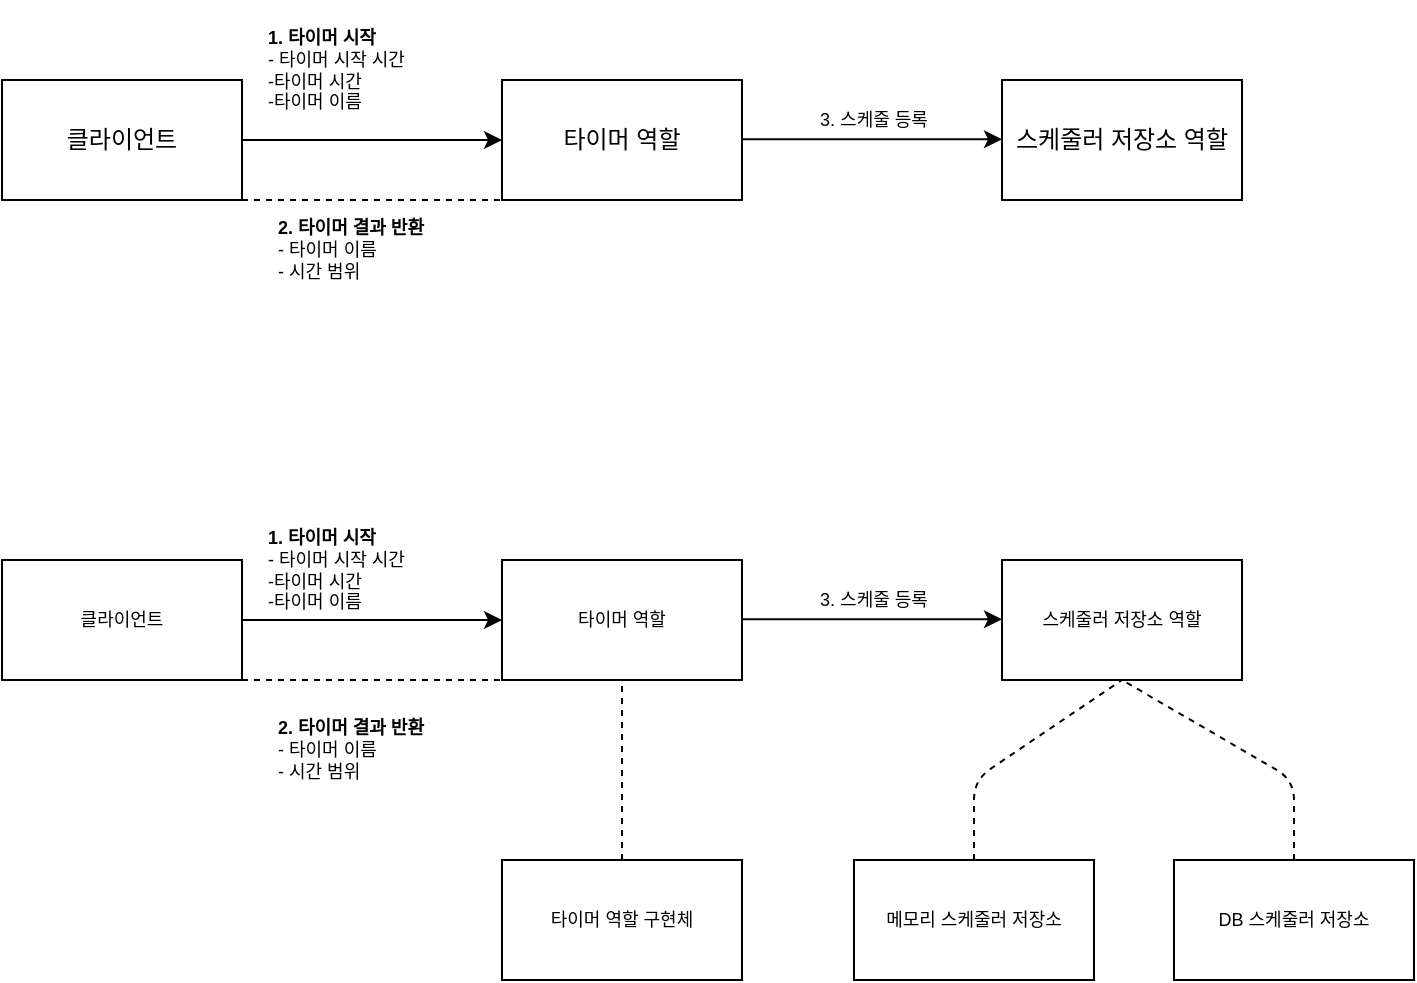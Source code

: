 <mxfile version="13.10.9" type="device"><diagram id="C5RBs43oDa-KdzZeNtuy" name="Page-1"><mxGraphModel dx="983" dy="517" grid="1" gridSize="10" guides="1" tooltips="1" connect="1" arrows="1" fold="1" page="1" pageScale="1" pageWidth="827" pageHeight="1169" math="0" shadow="0"><root><mxCell id="WIyWlLk6GJQsqaUBKTNV-0"/><mxCell id="WIyWlLk6GJQsqaUBKTNV-1" parent="WIyWlLk6GJQsqaUBKTNV-0"/><mxCell id="yVJbCz3WBtloOhueqQ3N-0" value="클라이언트" style="rounded=0;whiteSpace=wrap;html=1;" vertex="1" parent="WIyWlLk6GJQsqaUBKTNV-1"><mxGeometry x="104" y="90" width="120" height="60" as="geometry"/></mxCell><mxCell id="yVJbCz3WBtloOhueqQ3N-1" value="타이머 역할" style="rounded=0;whiteSpace=wrap;html=1;" vertex="1" parent="WIyWlLk6GJQsqaUBKTNV-1"><mxGeometry x="354" y="90" width="120" height="60" as="geometry"/></mxCell><mxCell id="yVJbCz3WBtloOhueqQ3N-2" value="스케줄러 저장소 역할" style="rounded=0;whiteSpace=wrap;html=1;" vertex="1" parent="WIyWlLk6GJQsqaUBKTNV-1"><mxGeometry x="604" y="90" width="120" height="60" as="geometry"/></mxCell><mxCell id="yVJbCz3WBtloOhueqQ3N-3" value="" style="endArrow=classic;html=1;exitX=1;exitY=0.5;exitDx=0;exitDy=0;entryX=0;entryY=0.5;entryDx=0;entryDy=0;" edge="1" parent="WIyWlLk6GJQsqaUBKTNV-1" source="yVJbCz3WBtloOhueqQ3N-0" target="yVJbCz3WBtloOhueqQ3N-1"><mxGeometry width="50" height="50" relative="1" as="geometry"><mxPoint x="384" y="160" as="sourcePoint"/><mxPoint x="294" y="120" as="targetPoint"/></mxGeometry></mxCell><mxCell id="yVJbCz3WBtloOhueqQ3N-4" value="" style="endArrow=classic;html=1;exitX=1;exitY=0.5;exitDx=0;exitDy=0;entryX=0;entryY=0.5;entryDx=0;entryDy=0;" edge="1" parent="WIyWlLk6GJQsqaUBKTNV-1"><mxGeometry width="50" height="50" relative="1" as="geometry"><mxPoint x="474" y="119.66" as="sourcePoint"/><mxPoint x="604" y="119.66" as="targetPoint"/></mxGeometry></mxCell><mxCell id="yVJbCz3WBtloOhueqQ3N-6" value="&lt;b&gt;2. 타이머 결과 반환&lt;br&gt;&lt;/b&gt;- 타이머 이름&lt;br&gt;- 시간 범위" style="text;html=1;strokeColor=none;fillColor=none;align=left;verticalAlign=middle;whiteSpace=wrap;rounded=0;fontSize=9;" vertex="1" parent="WIyWlLk6GJQsqaUBKTNV-1"><mxGeometry x="240.42" y="150" width="90" height="50" as="geometry"/></mxCell><mxCell id="yVJbCz3WBtloOhueqQ3N-7" value="" style="endArrow=none;dashed=1;html=1;fontSize=9;entryX=0;entryY=1;entryDx=0;entryDy=0;exitX=1;exitY=1;exitDx=0;exitDy=0;" edge="1" parent="WIyWlLk6GJQsqaUBKTNV-1" source="yVJbCz3WBtloOhueqQ3N-0" target="yVJbCz3WBtloOhueqQ3N-1"><mxGeometry width="50" height="50" relative="1" as="geometry"><mxPoint x="230" y="140" as="sourcePoint"/><mxPoint x="300" y="120" as="targetPoint"/></mxGeometry></mxCell><mxCell id="yVJbCz3WBtloOhueqQ3N-8" value="3. 스케줄 등록" style="text;html=1;strokeColor=none;fillColor=none;align=center;verticalAlign=middle;whiteSpace=wrap;rounded=0;fontSize=9;" vertex="1" parent="WIyWlLk6GJQsqaUBKTNV-1"><mxGeometry x="490" y="100" width="100" height="20" as="geometry"/></mxCell><mxCell id="yVJbCz3WBtloOhueqQ3N-9" value="&lt;div&gt;&lt;span&gt;스케줄러 저장소 역할&lt;/span&gt;&lt;/div&gt;" style="rounded=0;whiteSpace=wrap;html=1;strokeWidth=1;fontSize=9;align=center;" vertex="1" parent="WIyWlLk6GJQsqaUBKTNV-1"><mxGeometry x="604" y="330" width="120" height="60" as="geometry"/></mxCell><mxCell id="yVJbCz3WBtloOhueqQ3N-10" value="타이머 역할" style="rounded=0;whiteSpace=wrap;html=1;strokeWidth=1;fontSize=9;align=center;" vertex="1" parent="WIyWlLk6GJQsqaUBKTNV-1"><mxGeometry x="354" y="330" width="120" height="60" as="geometry"/></mxCell><mxCell id="yVJbCz3WBtloOhueqQ3N-11" value="클라이언트" style="rounded=0;whiteSpace=wrap;html=1;strokeWidth=1;fontSize=9;align=center;" vertex="1" parent="WIyWlLk6GJQsqaUBKTNV-1"><mxGeometry x="104" y="330" width="120" height="60" as="geometry"/></mxCell><mxCell id="yVJbCz3WBtloOhueqQ3N-12" value="" style="endArrow=classic;html=1;fontSize=9;exitX=1;exitY=0.5;exitDx=0;exitDy=0;entryX=0;entryY=0.5;entryDx=0;entryDy=0;" edge="1" parent="WIyWlLk6GJQsqaUBKTNV-1" source="yVJbCz3WBtloOhueqQ3N-11" target="yVJbCz3WBtloOhueqQ3N-10"><mxGeometry width="50" height="50" relative="1" as="geometry"><mxPoint x="410" y="300" as="sourcePoint"/><mxPoint x="460" y="250" as="targetPoint"/></mxGeometry></mxCell><mxCell id="yVJbCz3WBtloOhueqQ3N-13" value="" style="endArrow=classic;html=1;fontSize=9;exitX=1;exitY=0.5;exitDx=0;exitDy=0;entryX=0;entryY=0.5;entryDx=0;entryDy=0;" edge="1" parent="WIyWlLk6GJQsqaUBKTNV-1"><mxGeometry width="50" height="50" relative="1" as="geometry"><mxPoint x="474" y="359.66" as="sourcePoint"/><mxPoint x="604" y="359.66" as="targetPoint"/></mxGeometry></mxCell><mxCell id="yVJbCz3WBtloOhueqQ3N-14" value="타이머 역할 구현체" style="rounded=0;whiteSpace=wrap;html=1;strokeWidth=1;fontSize=9;align=center;" vertex="1" parent="WIyWlLk6GJQsqaUBKTNV-1"><mxGeometry x="354" y="480" width="120" height="60" as="geometry"/></mxCell><mxCell id="yVJbCz3WBtloOhueqQ3N-15" value="메모리 스케줄러 저장소" style="rounded=0;whiteSpace=wrap;html=1;strokeWidth=1;fontSize=9;align=center;" vertex="1" parent="WIyWlLk6GJQsqaUBKTNV-1"><mxGeometry x="530" y="480" width="120" height="60" as="geometry"/></mxCell><mxCell id="yVJbCz3WBtloOhueqQ3N-16" value="DB 스케줄러 저장소" style="rounded=0;whiteSpace=wrap;html=1;strokeWidth=1;fontSize=9;align=center;" vertex="1" parent="WIyWlLk6GJQsqaUBKTNV-1"><mxGeometry x="690" y="480" width="120" height="60" as="geometry"/></mxCell><mxCell id="yVJbCz3WBtloOhueqQ3N-18" value="" style="endArrow=none;dashed=1;html=1;fontSize=9;entryX=0.5;entryY=1;entryDx=0;entryDy=0;" edge="1" parent="WIyWlLk6GJQsqaUBKTNV-1" target="yVJbCz3WBtloOhueqQ3N-9"><mxGeometry width="50" height="50" relative="1" as="geometry"><mxPoint x="590" y="480" as="sourcePoint"/><mxPoint x="640" y="440" as="targetPoint"/><Array as="points"><mxPoint x="590" y="440"/></Array></mxGeometry></mxCell><mxCell id="yVJbCz3WBtloOhueqQ3N-19" value="" style="endArrow=none;dashed=1;html=1;fontSize=9;entryX=0.5;entryY=1;entryDx=0;entryDy=0;exitX=0.5;exitY=0;exitDx=0;exitDy=0;" edge="1" parent="WIyWlLk6GJQsqaUBKTNV-1" source="yVJbCz3WBtloOhueqQ3N-16" target="yVJbCz3WBtloOhueqQ3N-9"><mxGeometry width="50" height="50" relative="1" as="geometry"><mxPoint x="725" y="470" as="sourcePoint"/><mxPoint x="775" y="420" as="targetPoint"/><Array as="points"><mxPoint x="750" y="440"/></Array></mxGeometry></mxCell><mxCell id="yVJbCz3WBtloOhueqQ3N-20" value="" style="endArrow=none;dashed=1;html=1;fontSize=9;entryX=0.5;entryY=1;entryDx=0;entryDy=0;exitX=0.5;exitY=0;exitDx=0;exitDy=0;" edge="1" parent="WIyWlLk6GJQsqaUBKTNV-1" source="yVJbCz3WBtloOhueqQ3N-14" target="yVJbCz3WBtloOhueqQ3N-10"><mxGeometry width="50" height="50" relative="1" as="geometry"><mxPoint x="413" y="480" as="sourcePoint"/><mxPoint x="463" y="430" as="targetPoint"/></mxGeometry></mxCell><mxCell id="yVJbCz3WBtloOhueqQ3N-21" value="&lt;b&gt;1. 타이머 시작&lt;br&gt;&lt;/b&gt;- 타이머 시작 시간&lt;br&gt;-타이머 시간&lt;br&gt;-타이머 이름" style="text;html=1;strokeColor=none;fillColor=none;align=left;verticalAlign=middle;whiteSpace=wrap;rounded=0;fontSize=9;" vertex="1" parent="WIyWlLk6GJQsqaUBKTNV-1"><mxGeometry x="235.42" y="50" width="100" height="70" as="geometry"/></mxCell><mxCell id="yVJbCz3WBtloOhueqQ3N-22" value="3. 스케줄 등록" style="text;html=1;strokeColor=none;fillColor=none;align=center;verticalAlign=middle;whiteSpace=wrap;rounded=0;fontSize=9;" vertex="1" parent="WIyWlLk6GJQsqaUBKTNV-1"><mxGeometry x="490" y="340" width="100" height="20" as="geometry"/></mxCell><mxCell id="yVJbCz3WBtloOhueqQ3N-23" value="&lt;b&gt;2. 타이머 결과 반환&lt;br&gt;&lt;/b&gt;- 타이머 이름&lt;br&gt;- 시간 범위" style="text;html=1;strokeColor=none;fillColor=none;align=left;verticalAlign=middle;whiteSpace=wrap;rounded=0;fontSize=9;" vertex="1" parent="WIyWlLk6GJQsqaUBKTNV-1"><mxGeometry x="240.42" y="400" width="90" height="50" as="geometry"/></mxCell><mxCell id="yVJbCz3WBtloOhueqQ3N-24" value="&lt;b&gt;1. 타이머 시작&lt;br&gt;&lt;/b&gt;- 타이머 시작 시간&lt;br&gt;-타이머 시간&lt;br&gt;-타이머 이름" style="text;html=1;strokeColor=none;fillColor=none;align=left;verticalAlign=middle;whiteSpace=wrap;rounded=0;fontSize=9;" vertex="1" parent="WIyWlLk6GJQsqaUBKTNV-1"><mxGeometry x="235.42" y="300" width="100" height="70" as="geometry"/></mxCell><mxCell id="yVJbCz3WBtloOhueqQ3N-26" value="" style="endArrow=none;dashed=1;html=1;fontSize=9;entryX=0;entryY=1;entryDx=0;entryDy=0;" edge="1" parent="WIyWlLk6GJQsqaUBKTNV-1" target="yVJbCz3WBtloOhueqQ3N-10"><mxGeometry width="50" height="50" relative="1" as="geometry"><mxPoint x="224" y="390" as="sourcePoint"/><mxPoint x="350" y="390" as="targetPoint"/></mxGeometry></mxCell></root></mxGraphModel></diagram></mxfile>